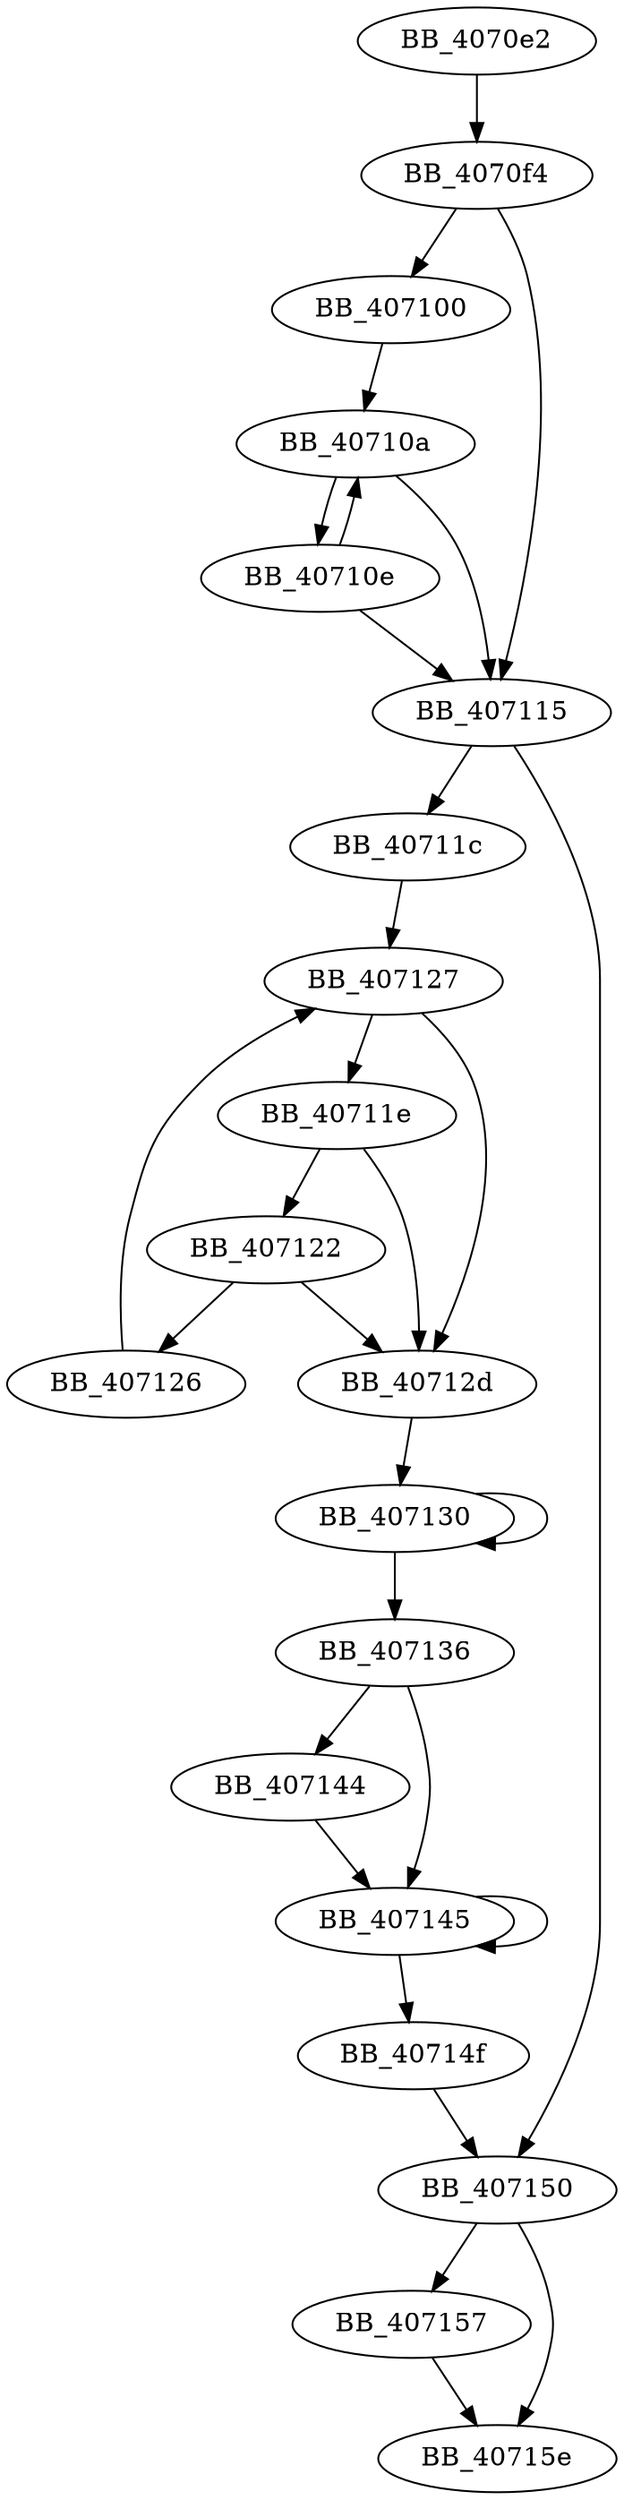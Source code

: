 DiGraph __cropzeros_l{
BB_4070e2->BB_4070f4
BB_4070f4->BB_407100
BB_4070f4->BB_407115
BB_407100->BB_40710a
BB_40710a->BB_40710e
BB_40710a->BB_407115
BB_40710e->BB_40710a
BB_40710e->BB_407115
BB_407115->BB_40711c
BB_407115->BB_407150
BB_40711c->BB_407127
BB_40711e->BB_407122
BB_40711e->BB_40712d
BB_407122->BB_407126
BB_407122->BB_40712d
BB_407126->BB_407127
BB_407127->BB_40711e
BB_407127->BB_40712d
BB_40712d->BB_407130
BB_407130->BB_407130
BB_407130->BB_407136
BB_407136->BB_407144
BB_407136->BB_407145
BB_407144->BB_407145
BB_407145->BB_407145
BB_407145->BB_40714f
BB_40714f->BB_407150
BB_407150->BB_407157
BB_407150->BB_40715e
BB_407157->BB_40715e
}
